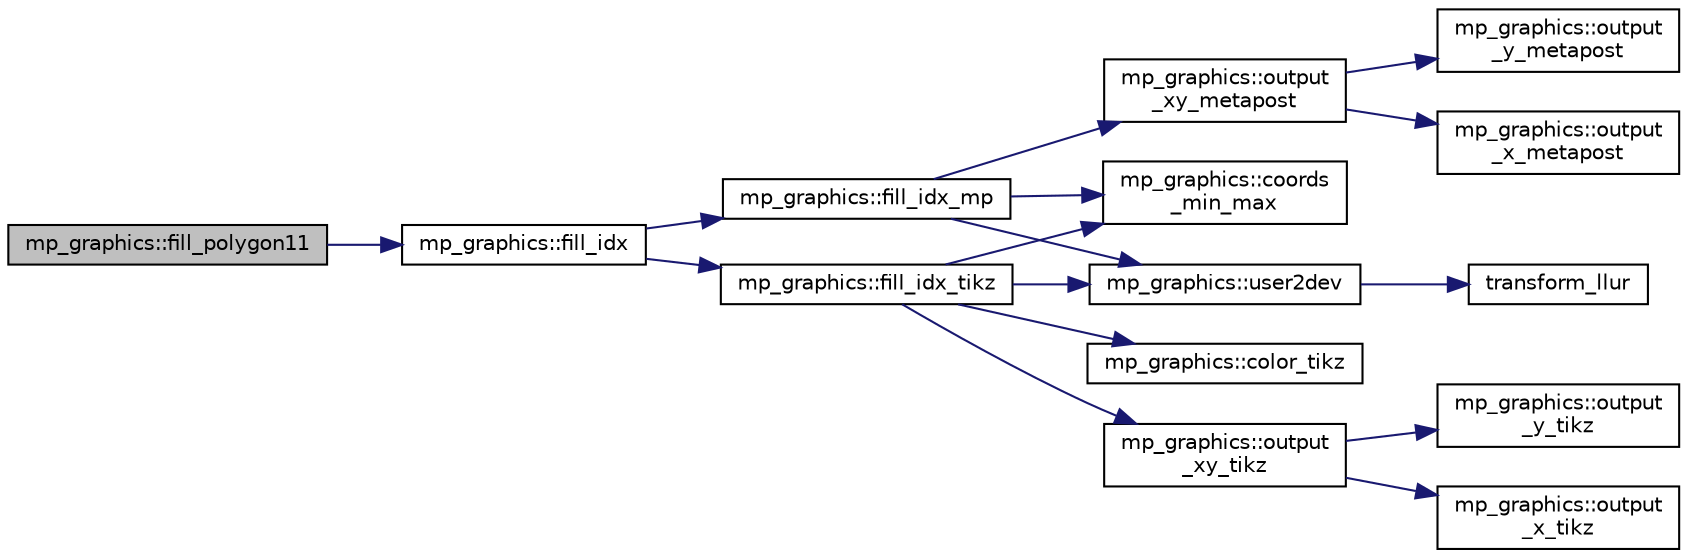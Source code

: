 digraph "mp_graphics::fill_polygon11"
{
  edge [fontname="Helvetica",fontsize="10",labelfontname="Helvetica",labelfontsize="10"];
  node [fontname="Helvetica",fontsize="10",shape=record];
  rankdir="LR";
  Node2295 [label="mp_graphics::fill_polygon11",height=0.2,width=0.4,color="black", fillcolor="grey75", style="filled", fontcolor="black"];
  Node2295 -> Node2296 [color="midnightblue",fontsize="10",style="solid",fontname="Helvetica"];
  Node2296 [label="mp_graphics::fill_idx",height=0.2,width=0.4,color="black", fillcolor="white", style="filled",URL="$da/d2c/classmp__graphics.html#a185e833954f00af0df61939e3b3da294"];
  Node2296 -> Node2297 [color="midnightblue",fontsize="10",style="solid",fontname="Helvetica"];
  Node2297 [label="mp_graphics::fill_idx_mp",height=0.2,width=0.4,color="black", fillcolor="white", style="filled",URL="$da/d2c/classmp__graphics.html#a54cc0cb42fd5e93e7519d3b71c5fe6dc"];
  Node2297 -> Node2298 [color="midnightblue",fontsize="10",style="solid",fontname="Helvetica"];
  Node2298 [label="mp_graphics::coords\l_min_max",height=0.2,width=0.4,color="black", fillcolor="white", style="filled",URL="$da/d2c/classmp__graphics.html#afa0af74da2afd1d00b2eeb5e25b4f596"];
  Node2297 -> Node2299 [color="midnightblue",fontsize="10",style="solid",fontname="Helvetica"];
  Node2299 [label="mp_graphics::user2dev",height=0.2,width=0.4,color="black", fillcolor="white", style="filled",URL="$da/d2c/classmp__graphics.html#af087f5f4b08c72f67f5e35cc312070fb"];
  Node2299 -> Node2300 [color="midnightblue",fontsize="10",style="solid",fontname="Helvetica"];
  Node2300 [label="transform_llur",height=0.2,width=0.4,color="black", fillcolor="white", style="filled",URL="$d9/d29/draw_8_c.html#af38b139f64e19404b9a944c7188d4aff"];
  Node2297 -> Node2301 [color="midnightblue",fontsize="10",style="solid",fontname="Helvetica"];
  Node2301 [label="mp_graphics::output\l_xy_metapost",height=0.2,width=0.4,color="black", fillcolor="white", style="filled",URL="$da/d2c/classmp__graphics.html#a564e7d2700489eed72ea865b3acc14db"];
  Node2301 -> Node2302 [color="midnightblue",fontsize="10",style="solid",fontname="Helvetica"];
  Node2302 [label="mp_graphics::output\l_x_metapost",height=0.2,width=0.4,color="black", fillcolor="white", style="filled",URL="$da/d2c/classmp__graphics.html#aee38beb59e940946cbb575cde90b9cfe"];
  Node2301 -> Node2303 [color="midnightblue",fontsize="10",style="solid",fontname="Helvetica"];
  Node2303 [label="mp_graphics::output\l_y_metapost",height=0.2,width=0.4,color="black", fillcolor="white", style="filled",URL="$da/d2c/classmp__graphics.html#a41c9d8463dc57fa97bb9a1e0577980b6"];
  Node2296 -> Node2304 [color="midnightblue",fontsize="10",style="solid",fontname="Helvetica"];
  Node2304 [label="mp_graphics::fill_idx_tikz",height=0.2,width=0.4,color="black", fillcolor="white", style="filled",URL="$da/d2c/classmp__graphics.html#a6d871b98a58914222b7ad34af1b699ca"];
  Node2304 -> Node2305 [color="midnightblue",fontsize="10",style="solid",fontname="Helvetica"];
  Node2305 [label="mp_graphics::color_tikz",height=0.2,width=0.4,color="black", fillcolor="white", style="filled",URL="$da/d2c/classmp__graphics.html#a55d0835caab08eaf3e409096bbb91d63"];
  Node2304 -> Node2298 [color="midnightblue",fontsize="10",style="solid",fontname="Helvetica"];
  Node2304 -> Node2299 [color="midnightblue",fontsize="10",style="solid",fontname="Helvetica"];
  Node2304 -> Node2306 [color="midnightblue",fontsize="10",style="solid",fontname="Helvetica"];
  Node2306 [label="mp_graphics::output\l_xy_tikz",height=0.2,width=0.4,color="black", fillcolor="white", style="filled",URL="$da/d2c/classmp__graphics.html#a640800bc67fec9ed441b27c71461e9c6"];
  Node2306 -> Node2307 [color="midnightblue",fontsize="10",style="solid",fontname="Helvetica"];
  Node2307 [label="mp_graphics::output\l_x_tikz",height=0.2,width=0.4,color="black", fillcolor="white", style="filled",URL="$da/d2c/classmp__graphics.html#a311d4fb1c32d1eb0faeee055bb8badee"];
  Node2306 -> Node2308 [color="midnightblue",fontsize="10",style="solid",fontname="Helvetica"];
  Node2308 [label="mp_graphics::output\l_y_tikz",height=0.2,width=0.4,color="black", fillcolor="white", style="filled",URL="$da/d2c/classmp__graphics.html#a0d6bddb89b4c58c82aa124dd003dda08"];
}
